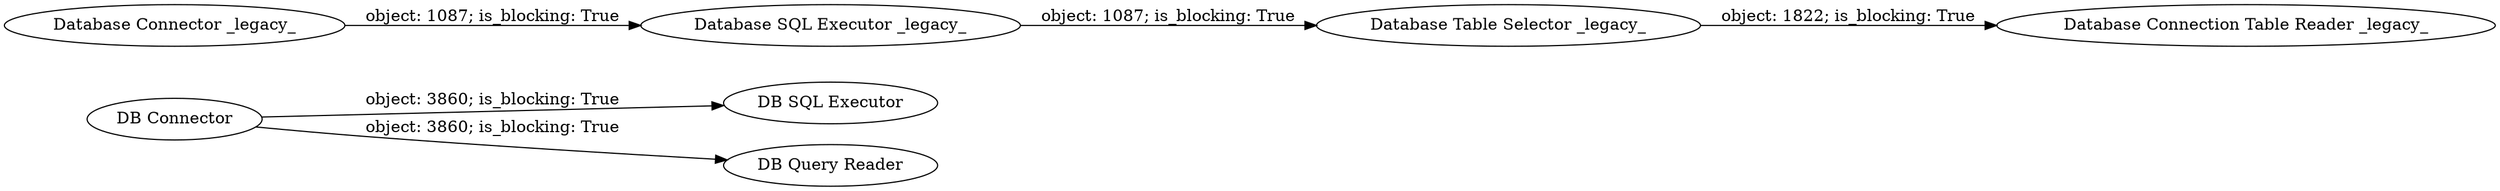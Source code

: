 digraph {
	"56214754066882141_8" [label="DB SQL Executor"]
	"56214754066882141_5" [label="DB Connector"]
	"56214754066882141_1" [label="Database Connector _legacy_"]
	"56214754066882141_3" [label="Database Table Selector _legacy_"]
	"56214754066882141_9" [label="DB Query Reader"]
	"56214754066882141_4" [label="Database Connection Table Reader _legacy_"]
	"56214754066882141_2" [label="Database SQL Executor _legacy_"]
	"56214754066882141_2" -> "56214754066882141_3" [label="object: 1087; is_blocking: True"]
	"56214754066882141_1" -> "56214754066882141_2" [label="object: 1087; is_blocking: True"]
	"56214754066882141_5" -> "56214754066882141_9" [label="object: 3860; is_blocking: True"]
	"56214754066882141_5" -> "56214754066882141_8" [label="object: 3860; is_blocking: True"]
	"56214754066882141_3" -> "56214754066882141_4" [label="object: 1822; is_blocking: True"]
	rankdir=LR
}
